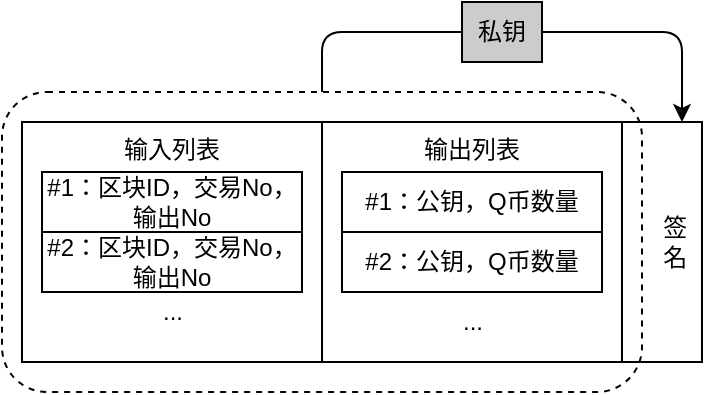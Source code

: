 <mxfile>
    <diagram id="Jmbre9s1D5N8FpVp7LIk" name="Tx">
        <mxGraphModel dx="1048" dy="652" grid="1" gridSize="10" guides="1" tooltips="1" connect="1" arrows="1" fold="1" page="1" pageScale="1" pageWidth="827" pageHeight="1169" math="0" shadow="0">
            <root>
                <mxCell id="0"/>
                <mxCell id="1" parent="0"/>
                <mxCell id="2" value="输入列表" style="rounded=0;whiteSpace=wrap;html=1;verticalAlign=top;" parent="1" vertex="1">
                    <mxGeometry x="100" y="160" width="150" height="120" as="geometry"/>
                </mxCell>
                <mxCell id="3" value="输出列表" style="rounded=0;whiteSpace=wrap;html=1;verticalAlign=top;" parent="1" vertex="1">
                    <mxGeometry x="250" y="160" width="150" height="120" as="geometry"/>
                </mxCell>
                <mxCell id="4" value="#1：区块ID，交易No，输出No" style="rounded=0;whiteSpace=wrap;html=1;" parent="1" vertex="1">
                    <mxGeometry x="110" y="185" width="130" height="30" as="geometry"/>
                </mxCell>
                <mxCell id="5" value="#2：区块ID，交易No，输出No" style="rounded=0;whiteSpace=wrap;html=1;" parent="1" vertex="1">
                    <mxGeometry x="110" y="215" width="130" height="30" as="geometry"/>
                </mxCell>
                <mxCell id="6" value="..." style="text;html=1;align=center;verticalAlign=middle;resizable=0;points=[];autosize=1;strokeColor=none;fillColor=none;" parent="1" vertex="1">
                    <mxGeometry x="160" y="240" width="30" height="30" as="geometry"/>
                </mxCell>
                <mxCell id="7" value="#1：公钥，Q币数量" style="rounded=0;whiteSpace=wrap;html=1;" parent="1" vertex="1">
                    <mxGeometry x="260" y="185" width="130" height="30" as="geometry"/>
                </mxCell>
                <mxCell id="8" value="#2：公钥，Q币数量" style="rounded=0;whiteSpace=wrap;html=1;" parent="1" vertex="1">
                    <mxGeometry x="260" y="215" width="130" height="30" as="geometry"/>
                </mxCell>
                <mxCell id="9" value="..." style="text;html=1;align=center;verticalAlign=middle;resizable=0;points=[];autosize=1;strokeColor=none;fillColor=none;" parent="1" vertex="1">
                    <mxGeometry x="310" y="245" width="30" height="30" as="geometry"/>
                </mxCell>
                <mxCell id="10" value="&amp;nbsp; &amp;nbsp; 签&lt;br&gt;&amp;nbsp; &amp;nbsp; 名" style="rounded=0;whiteSpace=wrap;html=1;" parent="1" vertex="1">
                    <mxGeometry x="400" y="160" width="40" height="120" as="geometry"/>
                </mxCell>
                <mxCell id="14" style="edgeStyle=none;html=1;exitX=0.5;exitY=0;exitDx=0;exitDy=0;entryX=0;entryY=0.5;entryDx=0;entryDy=0;endArrow=none;endFill=0;" parent="1" source="11" target="12" edge="1">
                    <mxGeometry relative="1" as="geometry">
                        <Array as="points">
                            <mxPoint x="250" y="115"/>
                        </Array>
                    </mxGeometry>
                </mxCell>
                <mxCell id="13" style="edgeStyle=none;html=1;exitX=1;exitY=0.5;exitDx=0;exitDy=0;entryX=0.75;entryY=0;entryDx=0;entryDy=0;" parent="1" source="12" target="10" edge="1">
                    <mxGeometry relative="1" as="geometry">
                        <Array as="points">
                            <mxPoint x="430" y="115"/>
                        </Array>
                    </mxGeometry>
                </mxCell>
                <mxCell id="12" value="私钥" style="rounded=0;whiteSpace=wrap;html=1;fillColor=#CCCCCC;" parent="1" vertex="1">
                    <mxGeometry x="320" y="100" width="40" height="30" as="geometry"/>
                </mxCell>
                <mxCell id="11" value="" style="rounded=1;whiteSpace=wrap;html=1;fillColor=none;dashed=1;" parent="1" vertex="1">
                    <mxGeometry x="90" y="145" width="320" height="150" as="geometry"/>
                </mxCell>
            </root>
        </mxGraphModel>
    </diagram>
    <diagram id="CHvRWr1KHEvpA6qJVVD1" name="Block">
        <mxGraphModel dx="477" dy="652" grid="1" gridSize="10" guides="1" tooltips="1" connect="1" arrows="1" fold="1" page="1" pageScale="1" pageWidth="827" pageHeight="1169" math="0" shadow="0">
            <root>
                <mxCell id="0"/>
                <mxCell id="1" parent="0"/>
                <mxCell id="ZOZt-H7KxjyeKGTonsEa-1" value="" style="rounded=0;whiteSpace=wrap;html=1;" parent="1" vertex="1">
                    <mxGeometry x="120" y="80" width="360" height="120" as="geometry"/>
                </mxCell>
                <mxCell id="A8yUZDBrZSDzMmjyT2b2-14" value="交易数据" style="rounded=0;whiteSpace=wrap;html=1;" parent="1" vertex="1">
                    <mxGeometry x="120" y="480" width="80" height="40" as="geometry"/>
                </mxCell>
                <mxCell id="A8yUZDBrZSDzMmjyT2b2-16" value="哈希值（256比特）：&lt;br&gt;0b&lt;font style=&quot;color: rgb(255, 0, 0);&quot;&gt;00000000&lt;/font&gt;101100.....01" style="rounded=0;whiteSpace=wrap;html=1;" parent="1" vertex="1">
                    <mxGeometry x="320" y="480" width="200" height="40" as="geometry"/>
                </mxCell>
                <mxCell id="ZOZt-H7KxjyeKGTonsEa-2" value="交&lt;br&gt;易&lt;br&gt;#1" style="rounded=0;whiteSpace=wrap;html=1;" parent="1" vertex="1">
                    <mxGeometry x="140" y="100" width="40" height="80" as="geometry"/>
                </mxCell>
                <mxCell id="ZOZt-H7KxjyeKGTonsEa-3" value="交&lt;br&gt;易&lt;br&gt;#2" style="rounded=0;whiteSpace=wrap;html=1;" parent="1" vertex="1">
                    <mxGeometry x="180" y="100" width="40" height="80" as="geometry"/>
                </mxCell>
                <mxCell id="ZOZt-H7KxjyeKGTonsEa-4" value="交&lt;br&gt;易&lt;br&gt;#3" style="rounded=0;whiteSpace=wrap;html=1;" parent="1" vertex="1">
                    <mxGeometry x="220" y="100" width="40" height="80" as="geometry"/>
                </mxCell>
                <mxCell id="ZOZt-H7KxjyeKGTonsEa-5" value="交&lt;br&gt;易&lt;br&gt;#4" style="rounded=0;whiteSpace=wrap;html=1;" parent="1" vertex="1">
                    <mxGeometry x="260" y="100" width="40" height="80" as="geometry"/>
                </mxCell>
                <mxCell id="ZOZt-H7KxjyeKGTonsEa-6" value="&lt;font style=&quot;color: rgb(255, 0, 0);&quot;&gt;难&lt;br&gt;度&lt;br&gt;值&lt;/font&gt;" style="rounded=0;whiteSpace=wrap;html=1;" parent="1" vertex="1">
                    <mxGeometry x="300" y="100" width="40" height="80" as="geometry"/>
                </mxCell>
                <mxCell id="ZOZt-H7KxjyeKGTonsEa-7" value="&lt;font style=&quot;color: rgb(255, 0, 0);&quot;&gt;&amp;nbsp; &amp;nbsp; 哈&lt;br&gt;&amp;nbsp; &amp;nbsp; 希&lt;br&gt;&amp;nbsp; &amp;nbsp; 值&lt;/font&gt;" style="rounded=0;whiteSpace=wrap;html=1;" parent="1" vertex="1">
                    <mxGeometry x="380" y="100" width="40" height="80" as="geometry"/>
                </mxCell>
                <mxCell id="ZOZt-H7KxjyeKGTonsEa-8" style="edgeStyle=none;html=1;exitX=0.5;exitY=0;exitDx=0;exitDy=0;entryX=0;entryY=0.5;entryDx=0;entryDy=0;endArrow=none;endFill=0;" parent="1" source="ZOZt-H7KxjyeKGTonsEa-9" target="ZOZt-H7KxjyeKGTonsEa-11" edge="1">
                    <mxGeometry relative="1" as="geometry">
                        <Array as="points">
                            <mxPoint x="260" y="50"/>
                        </Array>
                    </mxGeometry>
                </mxCell>
                <mxCell id="ZOZt-H7KxjyeKGTonsEa-10" style="edgeStyle=none;html=1;exitX=1;exitY=0.5;exitDx=0;exitDy=0;entryX=0.5;entryY=0;entryDx=0;entryDy=0;" parent="1" source="ZOZt-H7KxjyeKGTonsEa-11" target="ZOZt-H7KxjyeKGTonsEa-7" edge="1">
                    <mxGeometry relative="1" as="geometry">
                        <Array as="points">
                            <mxPoint x="360" y="50"/>
                            <mxPoint x="400" y="50"/>
                        </Array>
                    </mxGeometry>
                </mxCell>
                <mxCell id="ZOZt-H7KxjyeKGTonsEa-11" value="哈希&lt;br&gt;运算" style="rounded=1;whiteSpace=wrap;html=1;" parent="1" vertex="1">
                    <mxGeometry x="320" y="30" width="40" height="40" as="geometry"/>
                </mxCell>
                <mxCell id="ZOZt-H7KxjyeKGTonsEa-12" value="区&lt;br&gt;块&lt;br&gt;#8" style="text;html=1;align=center;verticalAlign=middle;resizable=0;points=[];autosize=1;strokeColor=none;fillColor=none;" parent="1" vertex="1">
                    <mxGeometry x="440" y="110" width="40" height="60" as="geometry"/>
                </mxCell>
                <mxCell id="ZOZt-H7KxjyeKGTonsEa-9" value="" style="rounded=1;whiteSpace=wrap;html=1;fillColor=none;dashed=1;" parent="1" vertex="1">
                    <mxGeometry x="130" y="90" width="260" height="100" as="geometry"/>
                </mxCell>
                <mxCell id="ZOZt-H7KxjyeKGTonsEa-13" value="" style="rounded=0;whiteSpace=wrap;html=1;" parent="1" vertex="1">
                    <mxGeometry x="120" y="280" width="400" height="120" as="geometry"/>
                </mxCell>
                <mxCell id="ZOZt-H7KxjyeKGTonsEa-14" value="交&lt;br&gt;易&lt;br&gt;#1" style="rounded=0;whiteSpace=wrap;html=1;" parent="1" vertex="1">
                    <mxGeometry x="140" y="300" width="40" height="80" as="geometry"/>
                </mxCell>
                <mxCell id="ZOZt-H7KxjyeKGTonsEa-15" value="交&lt;br&gt;易&lt;br&gt;#2" style="rounded=0;whiteSpace=wrap;html=1;" parent="1" vertex="1">
                    <mxGeometry x="180" y="300" width="40" height="80" as="geometry"/>
                </mxCell>
                <mxCell id="ZOZt-H7KxjyeKGTonsEa-16" value="交&lt;br&gt;易&lt;br&gt;#3" style="rounded=0;whiteSpace=wrap;html=1;" parent="1" vertex="1">
                    <mxGeometry x="220" y="300" width="40" height="80" as="geometry"/>
                </mxCell>
                <mxCell id="ZOZt-H7KxjyeKGTonsEa-17" value="交&lt;br&gt;易&lt;br&gt;#4" style="rounded=0;whiteSpace=wrap;html=1;" parent="1" vertex="1">
                    <mxGeometry x="260" y="300" width="40" height="80" as="geometry"/>
                </mxCell>
                <mxCell id="ZOZt-H7KxjyeKGTonsEa-18" value="随&lt;br&gt;机&lt;br&gt;数" style="rounded=0;whiteSpace=wrap;html=1;" parent="1" vertex="1">
                    <mxGeometry x="380" y="300" width="40" height="80" as="geometry"/>
                </mxCell>
                <mxCell id="ZOZt-H7KxjyeKGTonsEa-19" value="&amp;nbsp; &amp;nbsp; 哈&lt;br&gt;&amp;nbsp; &amp;nbsp; 希&lt;br&gt;&amp;nbsp; &amp;nbsp; 值" style="rounded=0;whiteSpace=wrap;html=1;" parent="1" vertex="1">
                    <mxGeometry x="420" y="300" width="40" height="80" as="geometry"/>
                </mxCell>
                <mxCell id="ZOZt-H7KxjyeKGTonsEa-20" style="edgeStyle=none;html=1;exitX=0.5;exitY=0;exitDx=0;exitDy=0;entryX=0;entryY=0.5;entryDx=0;entryDy=0;endArrow=none;endFill=0;" parent="1" source="ZOZt-H7KxjyeKGTonsEa-24" target="ZOZt-H7KxjyeKGTonsEa-22" edge="1">
                    <mxGeometry relative="1" as="geometry">
                        <Array as="points">
                            <mxPoint x="280" y="250"/>
                        </Array>
                    </mxGeometry>
                </mxCell>
                <mxCell id="ZOZt-H7KxjyeKGTonsEa-21" style="edgeStyle=none;html=1;exitX=1;exitY=0.5;exitDx=0;exitDy=0;entryX=0.5;entryY=0;entryDx=0;entryDy=0;" parent="1" source="ZOZt-H7KxjyeKGTonsEa-22" target="ZOZt-H7KxjyeKGTonsEa-19" edge="1">
                    <mxGeometry relative="1" as="geometry">
                        <Array as="points">
                            <mxPoint x="440" y="250"/>
                        </Array>
                    </mxGeometry>
                </mxCell>
                <mxCell id="ZOZt-H7KxjyeKGTonsEa-22" value="哈希&lt;br&gt;运算" style="rounded=1;whiteSpace=wrap;html=1;" parent="1" vertex="1">
                    <mxGeometry x="340" y="230" width="40" height="40" as="geometry"/>
                </mxCell>
                <mxCell id="ZOZt-H7KxjyeKGTonsEa-23" value="区&lt;br&gt;块&lt;br&gt;#8" style="text;html=1;align=center;verticalAlign=middle;resizable=0;points=[];autosize=1;strokeColor=none;fillColor=none;" parent="1" vertex="1">
                    <mxGeometry x="480" y="310" width="40" height="60" as="geometry"/>
                </mxCell>
                <mxCell id="ZOZt-H7KxjyeKGTonsEa-24" value="" style="rounded=1;whiteSpace=wrap;html=1;fillColor=none;dashed=1;" parent="1" vertex="1">
                    <mxGeometry x="130" y="290" width="300" height="100" as="geometry"/>
                </mxCell>
                <mxCell id="ZOZt-H7KxjyeKGTonsEa-25" value="&lt;font style=&quot;color: rgb(255, 0, 0);&quot;&gt;区块#7&lt;br&gt;哈希值&lt;/font&gt;" style="rounded=0;whiteSpace=wrap;html=1;" parent="1" vertex="1">
                    <mxGeometry x="300" y="300" width="40" height="80" as="geometry"/>
                </mxCell>
                <mxCell id="Ad8egLZnZ8PEkZ3LVnZ5-3" style="edgeStyle=none;html=1;exitX=1;exitY=0.5;exitDx=0;exitDy=0;entryX=0;entryY=0.5;entryDx=0;entryDy=0;" parent="1" source="Ad8egLZnZ8PEkZ3LVnZ5-1" target="A8yUZDBrZSDzMmjyT2b2-16" edge="1">
                    <mxGeometry relative="1" as="geometry"/>
                </mxCell>
                <mxCell id="Ad8egLZnZ8PEkZ3LVnZ5-1" value="随机数" style="rounded=0;whiteSpace=wrap;html=1;" parent="1" vertex="1">
                    <mxGeometry x="200" y="480" width="40" height="40" as="geometry"/>
                </mxCell>
                <mxCell id="A8yUZDBrZSDzMmjyT2b2-15" value="哈希&lt;br&gt;运算" style="rounded=1;whiteSpace=wrap;html=1;" parent="1" vertex="1">
                    <mxGeometry x="260" y="480" width="40" height="40" as="geometry"/>
                </mxCell>
                <mxCell id="GxTFS9e4eELMGXWTi2Sp-1" value="&lt;font style=&quot;color: rgb(255, 0, 0);&quot;&gt;随&lt;br&gt;机&lt;br&gt;数&lt;/font&gt;" style="rounded=0;whiteSpace=wrap;html=1;" parent="1" vertex="1">
                    <mxGeometry x="340" y="100" width="40" height="80" as="geometry"/>
                </mxCell>
                <mxCell id="GxTFS9e4eELMGXWTi2Sp-2" value="难&lt;br&gt;度&lt;br&gt;值" style="rounded=0;whiteSpace=wrap;html=1;" parent="1" vertex="1">
                    <mxGeometry x="340" y="300" width="40" height="80" as="geometry"/>
                </mxCell>
            </root>
        </mxGraphModel>
    </diagram>
    <diagram id="qhgOlk4_K832wFA7Nnwf" name="Chain">
        <mxGraphModel dx="477" dy="652" grid="1" gridSize="10" guides="1" tooltips="1" connect="1" arrows="1" fold="1" page="1" pageScale="1" pageWidth="827" pageHeight="1169" math="0" shadow="0">
            <root>
                <mxCell id="0"/>
                <mxCell id="1" parent="0"/>
                <mxCell id="RjA7c4-upbLQ2rBi2nr5-1" value="区块#7" style="rounded=0;whiteSpace=wrap;html=1;verticalAlign=top;" parent="1" vertex="1">
                    <mxGeometry x="160" y="200" width="120" height="100" as="geometry"/>
                </mxCell>
                <mxCell id="XqvdEAiOzByEAqln4P7l-1" value="这个区块哈希值" style="rounded=0;whiteSpace=wrap;html=1;" parent="1" vertex="1">
                    <mxGeometry x="172.5" y="260" width="95" height="30" as="geometry"/>
                </mxCell>
                <mxCell id="XqvdEAiOzByEAqln4P7l-11" value="上个区块哈希值" style="rounded=0;whiteSpace=wrap;html=1;" parent="1" vertex="1">
                    <mxGeometry x="172.5" y="230" width="95" height="30" as="geometry"/>
                </mxCell>
                <mxCell id="XqvdEAiOzByEAqln4P7l-14" value="区块#8" style="rounded=0;whiteSpace=wrap;html=1;verticalAlign=top;" parent="1" vertex="1">
                    <mxGeometry x="320" y="200" width="120" height="100" as="geometry"/>
                </mxCell>
                <mxCell id="XqvdEAiOzByEAqln4P7l-15" value="这个区块哈希值" style="rounded=0;whiteSpace=wrap;html=1;" parent="1" vertex="1">
                    <mxGeometry x="332.5" y="260" width="95" height="30" as="geometry"/>
                </mxCell>
                <mxCell id="XqvdEAiOzByEAqln4P7l-20" style="edgeStyle=none;html=1;exitX=0;exitY=0.5;exitDx=0;exitDy=0;entryX=1;entryY=0.5;entryDx=0;entryDy=0;" parent="1" source="XqvdEAiOzByEAqln4P7l-16" target="XqvdEAiOzByEAqln4P7l-1" edge="1">
                    <mxGeometry relative="1" as="geometry">
                        <Array as="points">
                            <mxPoint x="300" y="245"/>
                            <mxPoint x="300" y="275"/>
                        </Array>
                    </mxGeometry>
                </mxCell>
                <mxCell id="XqvdEAiOzByEAqln4P7l-16" value="上个区块哈希值" style="rounded=0;whiteSpace=wrap;html=1;" parent="1" vertex="1">
                    <mxGeometry x="332.5" y="230" width="95" height="30" as="geometry"/>
                </mxCell>
                <mxCell id="XqvdEAiOzByEAqln4P7l-17" value="区块#9" style="rounded=0;whiteSpace=wrap;html=1;verticalAlign=top;" parent="1" vertex="1">
                    <mxGeometry x="480" y="200" width="120" height="100" as="geometry"/>
                </mxCell>
                <mxCell id="XqvdEAiOzByEAqln4P7l-18" value="这个区块哈希值" style="rounded=0;whiteSpace=wrap;html=1;" parent="1" vertex="1">
                    <mxGeometry x="492.5" y="260" width="95" height="30" as="geometry"/>
                </mxCell>
                <mxCell id="XqvdEAiOzByEAqln4P7l-21" style="edgeStyle=none;html=1;exitX=0;exitY=0.5;exitDx=0;exitDy=0;entryX=1;entryY=0.5;entryDx=0;entryDy=0;" parent="1" source="XqvdEAiOzByEAqln4P7l-19" target="XqvdEAiOzByEAqln4P7l-15" edge="1">
                    <mxGeometry relative="1" as="geometry">
                        <Array as="points">
                            <mxPoint x="460" y="245"/>
                            <mxPoint x="460" y="275"/>
                        </Array>
                    </mxGeometry>
                </mxCell>
                <mxCell id="XqvdEAiOzByEAqln4P7l-19" value="上个区块哈希值" style="rounded=0;whiteSpace=wrap;html=1;" parent="1" vertex="1">
                    <mxGeometry x="492.5" y="230" width="95" height="30" as="geometry"/>
                </mxCell>
                <mxCell id="XqvdEAiOzByEAqln4P7l-23" style="edgeStyle=none;html=1;exitX=0;exitY=0.5;exitDx=0;exitDy=0;entryX=1;entryY=0.5;entryDx=0;entryDy=0;" parent="1" edge="1">
                    <mxGeometry relative="1" as="geometry">
                        <mxPoint x="172.5" y="244" as="sourcePoint"/>
                        <mxPoint x="107.5" y="274" as="targetPoint"/>
                        <Array as="points">
                            <mxPoint x="139.5" y="244"/>
                            <mxPoint x="139.5" y="274"/>
                        </Array>
                    </mxGeometry>
                </mxCell>
                <mxCell id="XqvdEAiOzByEAqln4P7l-24" style="edgeStyle=none;html=1;exitX=0;exitY=0.5;exitDx=0;exitDy=0;entryX=1;entryY=0.5;entryDx=0;entryDy=0;" parent="1" edge="1">
                    <mxGeometry relative="1" as="geometry">
                        <mxPoint x="652.5" y="245" as="sourcePoint"/>
                        <mxPoint x="587.5" y="275" as="targetPoint"/>
                        <Array as="points">
                            <mxPoint x="619.5" y="245"/>
                            <mxPoint x="619.5" y="275"/>
                        </Array>
                    </mxGeometry>
                </mxCell>
                <mxCell id="XqvdEAiOzByEAqln4P7l-25" value="..." style="text;html=1;align=center;verticalAlign=middle;resizable=0;points=[];autosize=1;strokeColor=none;fillColor=none;" parent="1" vertex="1">
                    <mxGeometry x="83" y="255" width="30" height="30" as="geometry"/>
                </mxCell>
                <mxCell id="XqvdEAiOzByEAqln4P7l-28" value="..." style="text;html=1;align=center;verticalAlign=middle;resizable=0;points=[];autosize=1;strokeColor=none;fillColor=none;" parent="1" vertex="1">
                    <mxGeometry x="647" y="227" width="30" height="30" as="geometry"/>
                </mxCell>
            </root>
        </mxGraphModel>
    </diagram>
    <diagram id="HrH0U-LmlHGpMPX7chye" name="Eg">
        <mxGraphModel dx="1048" dy="652" grid="1" gridSize="10" guides="1" tooltips="1" connect="1" arrows="1" fold="1" page="1" pageScale="1" pageWidth="827" pageHeight="1169" math="0" shadow="0">
            <root>
                <mxCell id="0"/>
                <mxCell id="1" parent="0"/>
                <mxCell id="su5YtPFFRn6nfDVV_cpX-17" value="区块#1" style="rounded=0;whiteSpace=wrap;html=1;verticalAlign=top;" parent="1" vertex="1">
                    <mxGeometry x="80" y="240" width="280" height="200" as="geometry"/>
                </mxCell>
                <mxCell id="su5YtPFFRn6nfDVV_cpX-18" value="交易#1" style="rounded=0;whiteSpace=wrap;html=1;verticalAlign=top;" parent="1" vertex="1">
                    <mxGeometry x="90" y="270" width="260" height="160" as="geometry"/>
                </mxCell>
                <mxCell id="B-qZJPPhkM-FXR6goO1m-1" value="" style="rounded=0;whiteSpace=wrap;html=1;" parent="1" vertex="1">
                    <mxGeometry x="120" y="80" width="300" height="120" as="geometry"/>
                </mxCell>
                <mxCell id="B-qZJPPhkM-FXR6goO1m-2" value="交&lt;br&gt;易&lt;br&gt;#1" style="rounded=0;whiteSpace=wrap;html=1;" parent="1" vertex="1">
                    <mxGeometry x="140" y="100" width="40" height="80" as="geometry"/>
                </mxCell>
                <mxCell id="B-qZJPPhkM-FXR6goO1m-3" value="交&lt;br&gt;易&lt;br&gt;#2" style="rounded=0;whiteSpace=wrap;html=1;" parent="1" vertex="1">
                    <mxGeometry x="180" y="100" width="40" height="80" as="geometry"/>
                </mxCell>
                <mxCell id="B-qZJPPhkM-FXR6goO1m-4" value="交&lt;br&gt;易&lt;br&gt;#3" style="rounded=0;whiteSpace=wrap;html=1;" parent="1" vertex="1">
                    <mxGeometry x="220" y="100" width="40" height="80" as="geometry"/>
                </mxCell>
                <mxCell id="B-qZJPPhkM-FXR6goO1m-5" value="交&lt;br&gt;易&lt;br&gt;#4" style="rounded=0;whiteSpace=wrap;html=1;" parent="1" vertex="1">
                    <mxGeometry x="260" y="100" width="40" height="80" as="geometry"/>
                </mxCell>
                <mxCell id="B-qZJPPhkM-FXR6goO1m-6" value="&lt;font style=&quot;color: rgb(255, 0, 0);&quot;&gt;随&lt;br&gt;机&lt;br&gt;数&lt;/font&gt;" style="rounded=0;whiteSpace=wrap;html=1;" parent="1" vertex="1">
                    <mxGeometry x="300" y="100" width="40" height="80" as="geometry"/>
                </mxCell>
                <mxCell id="B-qZJPPhkM-FXR6goO1m-7" value="&lt;font style=&quot;color: rgb(255, 0, 0);&quot;&gt;&amp;nbsp; &amp;nbsp; 哈&lt;br&gt;&amp;nbsp; &amp;nbsp; 希&lt;br&gt;&amp;nbsp; &amp;nbsp; 值&lt;/font&gt;" style="rounded=0;whiteSpace=wrap;html=1;" parent="1" vertex="1">
                    <mxGeometry x="340" y="100" width="40" height="80" as="geometry"/>
                </mxCell>
                <mxCell id="B-qZJPPhkM-FXR6goO1m-11" value="区&lt;br&gt;块&lt;br&gt;#8" style="text;html=1;align=center;verticalAlign=middle;resizable=0;points=[];autosize=1;strokeColor=none;fillColor=none;" parent="1" vertex="1">
                    <mxGeometry x="388" y="110" width="40" height="60" as="geometry"/>
                </mxCell>
                <mxCell id="su5YtPFFRn6nfDVV_cpX-1" value="输入列表" style="rounded=0;whiteSpace=wrap;html=1;verticalAlign=top;" parent="1" vertex="1">
                    <mxGeometry x="100" y="300" width="120" height="100" as="geometry"/>
                </mxCell>
                <mxCell id="su5YtPFFRn6nfDVV_cpX-2" value="输出列表" style="rounded=0;whiteSpace=wrap;html=1;verticalAlign=top;" parent="1" vertex="1">
                    <mxGeometry x="220" y="300" width="120" height="100" as="geometry"/>
                </mxCell>
                <mxCell id="su5YtPFFRn6nfDVV_cpX-6" value="#1：公钥Q，9.999亿" style="rounded=0;whiteSpace=wrap;html=1;fillColor=#CCCCCC;" parent="1" vertex="1">
                    <mxGeometry x="230" y="330" width="100" height="30" as="geometry"/>
                </mxCell>
                <mxCell id="su5YtPFFRn6nfDVV_cpX-9" value="Q的签名" style="rounded=0;whiteSpace=wrap;html=1;" parent="1" vertex="1">
                    <mxGeometry x="100" y="400" width="240" height="20" as="geometry"/>
                </mxCell>
                <mxCell id="su5YtPFFRn6nfDVV_cpX-16" value="空空如也" style="text;html=1;align=center;verticalAlign=middle;resizable=0;points=[];autosize=1;strokeColor=none;fillColor=none;" parent="1" vertex="1">
                    <mxGeometry x="125" y="330" width="70" height="30" as="geometry"/>
                </mxCell>
                <mxCell id="g3W8G9ynvrdkHAyu6mkL-9" value="区块#2" style="rounded=0;whiteSpace=wrap;html=1;verticalAlign=top;" parent="1" vertex="1">
                    <mxGeometry x="400" y="240" width="280" height="200" as="geometry"/>
                </mxCell>
                <mxCell id="g3W8G9ynvrdkHAyu6mkL-11" value="交易#1" style="rounded=0;whiteSpace=wrap;html=1;verticalAlign=top;" parent="1" vertex="1">
                    <mxGeometry x="410" y="270" width="260" height="160" as="geometry"/>
                </mxCell>
                <mxCell id="g3W8G9ynvrdkHAyu6mkL-12" value="输入列表" style="rounded=0;whiteSpace=wrap;html=1;verticalAlign=top;" parent="1" vertex="1">
                    <mxGeometry x="420" y="300" width="120" height="100" as="geometry"/>
                </mxCell>
                <mxCell id="g3W8G9ynvrdkHAyu6mkL-13" value="输出列表" style="rounded=0;whiteSpace=wrap;html=1;verticalAlign=top;" parent="1" vertex="1">
                    <mxGeometry x="540" y="300" width="120" height="100" as="geometry"/>
                </mxCell>
                <mxCell id="g3W8G9ynvrdkHAyu6mkL-14" value="#1：公钥Q，9.999亿" style="rounded=0;whiteSpace=wrap;html=1;fillColor=#CCCCCC;" parent="1" vertex="1">
                    <mxGeometry x="550" y="330" width="100" height="30" as="geometry"/>
                </mxCell>
                <mxCell id="g3W8G9ynvrdkHAyu6mkL-15" value="Q的签名" style="rounded=0;whiteSpace=wrap;html=1;" parent="1" vertex="1">
                    <mxGeometry x="420" y="400" width="240" height="20" as="geometry"/>
                </mxCell>
                <mxCell id="g3W8G9ynvrdkHAyu6mkL-17" style="edgeStyle=none;html=1;exitX=0;exitY=0.5;exitDx=0;exitDy=0;entryX=1;entryY=0.5;entryDx=0;entryDy=0;" parent="1" source="g3W8G9ynvrdkHAyu6mkL-8" target="su5YtPFFRn6nfDVV_cpX-6" edge="1">
                    <mxGeometry relative="1" as="geometry"/>
                </mxCell>
                <mxCell id="g3W8G9ynvrdkHAyu6mkL-8" value="#1：区块#1，&lt;br&gt;交易#1，输出#1" style="rounded=0;whiteSpace=wrap;html=1;" parent="1" vertex="1">
                    <mxGeometry x="430" y="330" width="100" height="30" as="geometry"/>
                </mxCell>
                <mxCell id="g3W8G9ynvrdkHAyu6mkL-18" value="#2：公钥A，&lt;br&gt;一万" style="rounded=0;whiteSpace=wrap;html=1;fillColor=#CCCCCC;" parent="1" vertex="1">
                    <mxGeometry x="550" y="360" width="100" height="30" as="geometry"/>
                </mxCell>
                <mxCell id="g3W8G9ynvrdkHAyu6mkL-19" value="区块#3" style="rounded=0;whiteSpace=wrap;html=1;verticalAlign=top;" parent="1" vertex="1">
                    <mxGeometry x="720" y="240" width="280" height="200" as="geometry"/>
                </mxCell>
                <mxCell id="g3W8G9ynvrdkHAyu6mkL-21" value="交易#1" style="rounded=0;whiteSpace=wrap;html=1;verticalAlign=top;" parent="1" vertex="1">
                    <mxGeometry x="730" y="270" width="260" height="160" as="geometry"/>
                </mxCell>
                <mxCell id="g3W8G9ynvrdkHAyu6mkL-22" value="输入列表" style="rounded=0;whiteSpace=wrap;html=1;verticalAlign=top;" parent="1" vertex="1">
                    <mxGeometry x="740" y="300" width="120" height="100" as="geometry"/>
                </mxCell>
                <mxCell id="g3W8G9ynvrdkHAyu6mkL-23" value="输出列表" style="rounded=0;whiteSpace=wrap;html=1;verticalAlign=top;" parent="1" vertex="1">
                    <mxGeometry x="860" y="300" width="120" height="100" as="geometry"/>
                </mxCell>
                <mxCell id="g3W8G9ynvrdkHAyu6mkL-24" value="#1：公钥Q，9.998亿" style="rounded=0;whiteSpace=wrap;html=1;" parent="1" vertex="1">
                    <mxGeometry x="870" y="330" width="100" height="30" as="geometry"/>
                </mxCell>
                <mxCell id="g3W8G9ynvrdkHAyu6mkL-25" value="Q的签名" style="rounded=0;whiteSpace=wrap;html=1;" parent="1" vertex="1">
                    <mxGeometry x="740" y="400" width="240" height="20" as="geometry"/>
                </mxCell>
                <mxCell id="g3W8G9ynvrdkHAyu6mkL-28" style="edgeStyle=none;html=1;exitX=0;exitY=0.5;exitDx=0;exitDy=0;entryX=1;entryY=0.5;entryDx=0;entryDy=0;" parent="1" source="g3W8G9ynvrdkHAyu6mkL-26" target="g3W8G9ynvrdkHAyu6mkL-14" edge="1">
                    <mxGeometry relative="1" as="geometry"/>
                </mxCell>
                <mxCell id="g3W8G9ynvrdkHAyu6mkL-26" value="#1：区块#2，&lt;br&gt;交易#1，输出#1" style="rounded=0;whiteSpace=wrap;html=1;" parent="1" vertex="1">
                    <mxGeometry x="750" y="330" width="100" height="30" as="geometry"/>
                </mxCell>
                <mxCell id="g3W8G9ynvrdkHAyu6mkL-27" value="#2：公钥A，&lt;br&gt;一万" style="rounded=0;whiteSpace=wrap;html=1;fillColor=#CCCCCC;" parent="1" vertex="1">
                    <mxGeometry x="870" y="360" width="100" height="30" as="geometry"/>
                </mxCell>
                <mxCell id="g3W8G9ynvrdkHAyu6mkL-29" value="区块#4" style="rounded=0;whiteSpace=wrap;html=1;verticalAlign=top;" parent="1" vertex="1">
                    <mxGeometry x="1040" y="240" width="280" height="200" as="geometry"/>
                </mxCell>
                <mxCell id="g3W8G9ynvrdkHAyu6mkL-30" value="交易#1" style="rounded=0;whiteSpace=wrap;html=1;verticalAlign=top;" parent="1" vertex="1">
                    <mxGeometry x="1050" y="270" width="260" height="160" as="geometry"/>
                </mxCell>
                <mxCell id="g3W8G9ynvrdkHAyu6mkL-31" value="输入列表" style="rounded=0;whiteSpace=wrap;html=1;verticalAlign=top;" parent="1" vertex="1">
                    <mxGeometry x="1060" y="300" width="120" height="100" as="geometry"/>
                </mxCell>
                <mxCell id="g3W8G9ynvrdkHAyu6mkL-32" value="输出列表" style="rounded=0;whiteSpace=wrap;html=1;verticalAlign=top;" parent="1" vertex="1">
                    <mxGeometry x="1180" y="300" width="120" height="100" as="geometry"/>
                </mxCell>
                <mxCell id="g3W8G9ynvrdkHAyu6mkL-33" value="#1：公钥B，9.998亿" style="rounded=0;whiteSpace=wrap;html=1;" parent="1" vertex="1">
                    <mxGeometry x="1190" y="330" width="100" height="30" as="geometry"/>
                </mxCell>
                <mxCell id="g3W8G9ynvrdkHAyu6mkL-34" value="A的签名" style="rounded=0;whiteSpace=wrap;html=1;" parent="1" vertex="1">
                    <mxGeometry x="1060" y="400" width="240" height="20" as="geometry"/>
                </mxCell>
                <mxCell id="g3W8G9ynvrdkHAyu6mkL-38" style="edgeStyle=none;html=1;exitX=0;exitY=0.5;exitDx=0;exitDy=0;entryX=1;entryY=0.5;entryDx=0;entryDy=0;" parent="1" source="g3W8G9ynvrdkHAyu6mkL-35" target="g3W8G9ynvrdkHAyu6mkL-18" edge="1">
                    <mxGeometry relative="1" as="geometry">
                        <Array as="points">
                            <mxPoint x="1020" y="345"/>
                            <mxPoint x="1020" y="460"/>
                            <mxPoint x="700" y="460"/>
                            <mxPoint x="700" y="375"/>
                        </Array>
                    </mxGeometry>
                </mxCell>
                <mxCell id="g3W8G9ynvrdkHAyu6mkL-35" value="#1：区块#2，&lt;br&gt;交易#1，输出#2" style="rounded=0;whiteSpace=wrap;html=1;" parent="1" vertex="1">
                    <mxGeometry x="1070" y="330" width="100" height="30" as="geometry"/>
                </mxCell>
                <mxCell id="g3W8G9ynvrdkHAyu6mkL-39" style="edgeStyle=none;html=1;exitX=0;exitY=0.5;exitDx=0;exitDy=0;entryX=1;entryY=0.5;entryDx=0;entryDy=0;" parent="1" source="g3W8G9ynvrdkHAyu6mkL-37" target="g3W8G9ynvrdkHAyu6mkL-27" edge="1">
                    <mxGeometry relative="1" as="geometry"/>
                </mxCell>
                <mxCell id="g3W8G9ynvrdkHAyu6mkL-37" value="#2：区块#3，&lt;br&gt;交易#1，输出#2" style="rounded=0;whiteSpace=wrap;html=1;" parent="1" vertex="1">
                    <mxGeometry x="1070" y="360" width="100" height="30" as="geometry"/>
                </mxCell>
            </root>
        </mxGraphModel>
    </diagram>
    <diagram id="Rj9mIYjSt01x5ZsdHwdQ" name="Life">
        <mxGraphModel dx="789" dy="652" grid="1" gridSize="10" guides="1" tooltips="1" connect="1" arrows="1" fold="1" page="1" pageScale="1" pageWidth="827" pageHeight="1169" math="0" shadow="0">
            <root>
                <mxCell id="0"/>
                <mxCell id="1" parent="0"/>
                <mxCell id="crIz_c_x5d22D8d2rQ-Y-18" style="edgeStyle=none;html=1;exitX=1;exitY=0.5;exitDx=0;exitDy=0;entryX=0;entryY=0.5;entryDx=0;entryDy=0;" parent="1" source="crIz_c_x5d22D8d2rQ-Y-1" target="crIz_c_x5d22D8d2rQ-Y-5" edge="1">
                    <mxGeometry relative="1" as="geometry"/>
                </mxCell>
                <mxCell id="crIz_c_x5d22D8d2rQ-Y-20" value="提交" style="edgeLabel;html=1;align=center;verticalAlign=middle;resizable=0;points=[];" parent="crIz_c_x5d22D8d2rQ-Y-18" vertex="1" connectable="0">
                    <mxGeometry x="-0.08" y="-2" relative="1" as="geometry">
                        <mxPoint y="-12" as="offset"/>
                    </mxGeometry>
                </mxCell>
                <mxCell id="crIz_c_x5d22D8d2rQ-Y-1" value="" style="rounded=1;whiteSpace=wrap;html=1;" parent="1" vertex="1">
                    <mxGeometry x="120" y="160" width="40" height="80" as="geometry"/>
                </mxCell>
                <mxCell id="crIz_c_x5d22D8d2rQ-Y-2" value="" style="rounded=0;whiteSpace=wrap;html=1;" parent="1" vertex="1">
                    <mxGeometry x="125" y="170" width="30" height="50" as="geometry"/>
                </mxCell>
                <mxCell id="crIz_c_x5d22D8d2rQ-Y-3" value="" style="ellipse;whiteSpace=wrap;html=1;aspect=fixed;" parent="1" vertex="1">
                    <mxGeometry x="135" y="225" width="10" height="10" as="geometry"/>
                </mxCell>
                <mxCell id="crIz_c_x5d22D8d2rQ-Y-19" style="edgeStyle=none;html=1;exitX=0.983;exitY=0.5;exitDx=0;exitDy=0;entryX=0;entryY=0.5;entryDx=0;entryDy=0;exitPerimeter=0;" parent="1" source="crIz_c_x5d22D8d2rQ-Y-29" target="crIz_c_x5d22D8d2rQ-Y-12" edge="1">
                    <mxGeometry relative="1" as="geometry"/>
                </mxCell>
                <mxCell id="crIz_c_x5d22D8d2rQ-Y-21" value="确认" style="edgeLabel;html=1;align=center;verticalAlign=middle;resizable=0;points=[];" parent="crIz_c_x5d22D8d2rQ-Y-19" vertex="1" connectable="0">
                    <mxGeometry x="-0.04" y="-1" relative="1" as="geometry">
                        <mxPoint y="-11" as="offset"/>
                    </mxGeometry>
                </mxCell>
                <mxCell id="crIz_c_x5d22D8d2rQ-Y-5" value="" style="rounded=1;whiteSpace=wrap;html=1;" parent="1" vertex="1">
                    <mxGeometry x="210" y="160" width="100" height="80" as="geometry"/>
                </mxCell>
                <mxCell id="crIz_c_x5d22D8d2rQ-Y-8" value="" style="whiteSpace=wrap;html=1;aspect=fixed;" parent="1" vertex="1">
                    <mxGeometry x="220" y="170" width="40" height="40" as="geometry"/>
                </mxCell>
                <mxCell id="crIz_c_x5d22D8d2rQ-Y-9" value="" style="whiteSpace=wrap;html=1;aspect=fixed;" parent="1" vertex="1">
                    <mxGeometry x="230" y="178" width="40" height="40" as="geometry"/>
                </mxCell>
                <mxCell id="crIz_c_x5d22D8d2rQ-Y-10" value="" style="whiteSpace=wrap;html=1;aspect=fixed;fillColor=#E6E6E6;" parent="1" vertex="1">
                    <mxGeometry x="240" y="187" width="40" height="40" as="geometry"/>
                </mxCell>
                <mxCell id="crIz_c_x5d22D8d2rQ-Y-11" value="" style="whiteSpace=wrap;html=1;aspect=fixed;" parent="1" vertex="1">
                    <mxGeometry x="250" y="195" width="40" height="40" as="geometry"/>
                </mxCell>
                <mxCell id="crIz_c_x5d22D8d2rQ-Y-12" value="" style="rounded=0;whiteSpace=wrap;html=1;" parent="1" vertex="1">
                    <mxGeometry x="480" y="160" width="80" height="80" as="geometry"/>
                </mxCell>
                <mxCell id="crIz_c_x5d22D8d2rQ-Y-13" value="" style="rounded=0;whiteSpace=wrap;html=1;" parent="1" vertex="1">
                    <mxGeometry x="485" y="170" width="70" height="20" as="geometry"/>
                </mxCell>
                <mxCell id="crIz_c_x5d22D8d2rQ-Y-14" value="" style="rounded=0;whiteSpace=wrap;html=1;fillColor=#E6E6E6;" parent="1" vertex="1">
                    <mxGeometry x="485" y="188" width="70" height="20" as="geometry"/>
                </mxCell>
                <mxCell id="crIz_c_x5d22D8d2rQ-Y-15" value="" style="rounded=0;whiteSpace=wrap;html=1;" parent="1" vertex="1">
                    <mxGeometry x="485" y="208" width="70" height="20" as="geometry"/>
                </mxCell>
                <mxCell id="crIz_c_x5d22D8d2rQ-Y-22" value="内存池" style="text;html=1;align=center;verticalAlign=middle;resizable=0;points=[];autosize=1;strokeColor=none;fillColor=none;" parent="1" vertex="1">
                    <mxGeometry x="230" y="240" width="60" height="30" as="geometry"/>
                </mxCell>
                <mxCell id="crIz_c_x5d22D8d2rQ-Y-23" value="区块" style="text;html=1;align=center;verticalAlign=middle;resizable=0;points=[];autosize=1;strokeColor=none;fillColor=none;" parent="1" vertex="1">
                    <mxGeometry x="495" y="240" width="50" height="30" as="geometry"/>
                </mxCell>
                <mxCell id="crIz_c_x5d22D8d2rQ-Y-24" value="" style="shape=cylinder3;whiteSpace=wrap;html=1;boundedLbl=1;backgroundOutline=1;size=15;" parent="1" vertex="1">
                    <mxGeometry x="618" y="160" width="60" height="80" as="geometry"/>
                </mxCell>
                <mxCell id="crIz_c_x5d22D8d2rQ-Y-25" style="edgeStyle=none;html=1;exitX=1;exitY=0.5;exitDx=0;exitDy=0;entryX=0;entryY=0.5;entryDx=0;entryDy=0;entryPerimeter=0;" parent="1" source="crIz_c_x5d22D8d2rQ-Y-12" target="crIz_c_x5d22D8d2rQ-Y-24" edge="1">
                    <mxGeometry relative="1" as="geometry"/>
                </mxCell>
                <mxCell id="crIz_c_x5d22D8d2rQ-Y-26" value="存储" style="edgeLabel;html=1;align=center;verticalAlign=middle;resizable=0;points=[];" parent="crIz_c_x5d22D8d2rQ-Y-25" vertex="1" connectable="0">
                    <mxGeometry x="0.067" relative="1" as="geometry">
                        <mxPoint x="-2" y="-10" as="offset"/>
                    </mxGeometry>
                </mxCell>
                <mxCell id="crIz_c_x5d22D8d2rQ-Y-27" value="数据库/文件" style="text;html=1;align=center;verticalAlign=middle;resizable=0;points=[];autosize=1;strokeColor=none;fillColor=none;" parent="1" vertex="1">
                    <mxGeometry x="604" y="240" width="90" height="30" as="geometry"/>
                </mxCell>
                <mxCell id="crIz_c_x5d22D8d2rQ-Y-28" value="客户端" style="text;html=1;align=center;verticalAlign=middle;resizable=0;points=[];autosize=1;strokeColor=none;fillColor=none;" parent="1" vertex="1">
                    <mxGeometry x="110" y="240" width="60" height="30" as="geometry"/>
                </mxCell>
                <mxCell id="crIz_c_x5d22D8d2rQ-Y-29" value="" style="shape=cube;whiteSpace=wrap;html=1;boundedLbl=1;backgroundOutline=1;darkOpacity=0.05;darkOpacity2=0.1;size=20;" parent="1" vertex="1">
                    <mxGeometry x="360" y="160" width="60" height="80" as="geometry"/>
                </mxCell>
                <mxCell id="crIz_c_x5d22D8d2rQ-Y-30" style="edgeStyle=none;html=1;exitX=1;exitY=0.5;exitDx=0;exitDy=0;entryX=-0.033;entryY=0.5;entryDx=0;entryDy=0;entryPerimeter=0;" parent="1" source="crIz_c_x5d22D8d2rQ-Y-5" target="crIz_c_x5d22D8d2rQ-Y-29" edge="1">
                    <mxGeometry relative="1" as="geometry"/>
                </mxCell>
                <mxCell id="crIz_c_x5d22D8d2rQ-Y-37" value="轮到" style="edgeLabel;html=1;align=center;verticalAlign=middle;resizable=0;points=[];" parent="crIz_c_x5d22D8d2rQ-Y-30" vertex="1" connectable="0">
                    <mxGeometry x="-0.042" y="-1" relative="1" as="geometry">
                        <mxPoint y="-11" as="offset"/>
                    </mxGeometry>
                </mxCell>
                <mxCell id="crIz_c_x5d22D8d2rQ-Y-31" value="服务器" style="text;html=1;align=center;verticalAlign=middle;resizable=0;points=[];autosize=1;strokeColor=none;fillColor=none;" parent="1" vertex="1">
                    <mxGeometry x="360" y="240" width="60" height="30" as="geometry"/>
                </mxCell>
                <mxCell id="crIz_c_x5d22D8d2rQ-Y-32" value="" style="ellipse;whiteSpace=wrap;html=1;aspect=fixed;" parent="1" vertex="1">
                    <mxGeometry x="402" y="224" width="10" height="10" as="geometry"/>
                </mxCell>
                <mxCell id="crIz_c_x5d22D8d2rQ-Y-33" value="" style="endArrow=none;html=1;" parent="1" edge="1">
                    <mxGeometry width="50" height="50" relative="1" as="geometry">
                        <mxPoint x="380" y="210" as="sourcePoint"/>
                        <mxPoint x="420" y="210" as="targetPoint"/>
                    </mxGeometry>
                </mxCell>
                <mxCell id="crIz_c_x5d22D8d2rQ-Y-35" value="" style="endArrow=none;html=1;" parent="1" edge="1">
                    <mxGeometry width="50" height="50" relative="1" as="geometry">
                        <mxPoint x="380" y="214" as="sourcePoint"/>
                        <mxPoint x="420" y="214" as="targetPoint"/>
                    </mxGeometry>
                </mxCell>
                <mxCell id="crIz_c_x5d22D8d2rQ-Y-36" value="" style="endArrow=none;html=1;" parent="1" edge="1">
                    <mxGeometry width="50" height="50" relative="1" as="geometry">
                        <mxPoint x="380" y="218" as="sourcePoint"/>
                        <mxPoint x="420" y="218" as="targetPoint"/>
                    </mxGeometry>
                </mxCell>
            </root>
        </mxGraphModel>
    </diagram>
    <diagram id="rz55Ow-rYxG3YmB6iFXa" name="Tree">
        <mxGraphModel dx="789" dy="652" grid="1" gridSize="10" guides="1" tooltips="1" connect="1" arrows="1" fold="1" page="1" pageScale="1" pageWidth="827" pageHeight="1169" math="0" shadow="0">
            <root>
                <mxCell id="0"/>
                <mxCell id="1" parent="0"/>
                <mxCell id="fDjAs7yYe53QpspPKLey-3" value="2" style="ellipse;whiteSpace=wrap;html=1;aspect=fixed;fillColor=#f8cecc;strokeColor=#b85450;" parent="1" vertex="1">
                    <mxGeometry x="341" y="523" width="20" height="20" as="geometry"/>
                </mxCell>
                <mxCell id="fDjAs7yYe53QpspPKLey-1" value="1" style="ellipse;whiteSpace=wrap;html=1;aspect=fixed;fillColor=#f8cecc;strokeColor=#b85450;" parent="1" vertex="1">
                    <mxGeometry x="190" y="523" width="20" height="20" as="geometry"/>
                </mxCell>
                <mxCell id="Ts4yXmOEnFVnXakqTj8f-16" style="edgeStyle=none;html=1;exitX=0.5;exitY=0;exitDx=0;exitDy=0;entryX=0.5;entryY=1;entryDx=0;entryDy=0;" parent="1" source="Ts4yXmOEnFVnXakqTj8f-1" target="Ts4yXmOEnFVnXakqTj8f-9" edge="1">
                    <mxGeometry relative="1" as="geometry">
                        <Array as="points">
                            <mxPoint x="140" y="340"/>
                            <mxPoint x="170" y="340"/>
                        </Array>
                    </mxGeometry>
                </mxCell>
                <mxCell id="Ts4yXmOEnFVnXakqTj8f-1" value="哈希值#1" style="rounded=0;whiteSpace=wrap;html=1;" parent="1" vertex="1">
                    <mxGeometry x="120" y="360" width="40" height="40" as="geometry"/>
                </mxCell>
                <mxCell id="Ts4yXmOEnFVnXakqTj8f-17" style="edgeStyle=none;html=1;exitX=0.5;exitY=0;exitDx=0;exitDy=0;entryX=0.5;entryY=1;entryDx=0;entryDy=0;" parent="1" source="Ts4yXmOEnFVnXakqTj8f-2" target="Ts4yXmOEnFVnXakqTj8f-9" edge="1">
                    <mxGeometry relative="1" as="geometry">
                        <Array as="points">
                            <mxPoint x="200" y="340"/>
                            <mxPoint x="170" y="340"/>
                        </Array>
                    </mxGeometry>
                </mxCell>
                <mxCell id="Ts4yXmOEnFVnXakqTj8f-2" value="哈希值#2" style="rounded=0;whiteSpace=wrap;html=1;" parent="1" vertex="1">
                    <mxGeometry x="180" y="360" width="40" height="40" as="geometry"/>
                </mxCell>
                <mxCell id="Ts4yXmOEnFVnXakqTj8f-18" style="edgeStyle=none;html=1;exitX=0.5;exitY=0;exitDx=0;exitDy=0;entryX=0.5;entryY=1;entryDx=0;entryDy=0;" parent="1" source="Ts4yXmOEnFVnXakqTj8f-3" target="Ts4yXmOEnFVnXakqTj8f-10" edge="1">
                    <mxGeometry relative="1" as="geometry">
                        <Array as="points">
                            <mxPoint x="260" y="340"/>
                            <mxPoint x="290" y="340"/>
                        </Array>
                    </mxGeometry>
                </mxCell>
                <mxCell id="Ts4yXmOEnFVnXakqTj8f-3" value="哈希值#3" style="rounded=0;whiteSpace=wrap;html=1;" parent="1" vertex="1">
                    <mxGeometry x="240" y="360" width="40" height="40" as="geometry"/>
                </mxCell>
                <mxCell id="Ts4yXmOEnFVnXakqTj8f-19" style="edgeStyle=none;html=1;exitX=0.5;exitY=0;exitDx=0;exitDy=0;entryX=0.5;entryY=1;entryDx=0;entryDy=0;" parent="1" source="Ts4yXmOEnFVnXakqTj8f-4" target="Ts4yXmOEnFVnXakqTj8f-10" edge="1">
                    <mxGeometry relative="1" as="geometry">
                        <Array as="points">
                            <mxPoint x="320" y="340"/>
                            <mxPoint x="290" y="340"/>
                        </Array>
                    </mxGeometry>
                </mxCell>
                <mxCell id="Ts4yXmOEnFVnXakqTj8f-4" value="哈希值#4" style="rounded=0;whiteSpace=wrap;html=1;" parent="1" vertex="1">
                    <mxGeometry x="300" y="360" width="40" height="40" as="geometry"/>
                </mxCell>
                <mxCell id="Ts4yXmOEnFVnXakqTj8f-20" style="edgeStyle=none;html=1;exitX=0.5;exitY=0;exitDx=0;exitDy=0;entryX=0.5;entryY=1;entryDx=0;entryDy=0;" parent="1" source="Ts4yXmOEnFVnXakqTj8f-5" target="Ts4yXmOEnFVnXakqTj8f-11" edge="1">
                    <mxGeometry relative="1" as="geometry">
                        <Array as="points">
                            <mxPoint x="380" y="340"/>
                            <mxPoint x="410" y="340"/>
                        </Array>
                    </mxGeometry>
                </mxCell>
                <mxCell id="Ts4yXmOEnFVnXakqTj8f-5" value="哈希值#5" style="rounded=0;whiteSpace=wrap;html=1;" parent="1" vertex="1">
                    <mxGeometry x="360" y="360" width="40" height="40" as="geometry"/>
                </mxCell>
                <mxCell id="Ts4yXmOEnFVnXakqTj8f-21" style="edgeStyle=none;html=1;exitX=0.5;exitY=0;exitDx=0;exitDy=0;entryX=0.5;entryY=1;entryDx=0;entryDy=0;" parent="1" source="Ts4yXmOEnFVnXakqTj8f-6" target="Ts4yXmOEnFVnXakqTj8f-11" edge="1">
                    <mxGeometry relative="1" as="geometry">
                        <mxPoint x="400" y="320" as="targetPoint"/>
                        <Array as="points">
                            <mxPoint x="440" y="340"/>
                            <mxPoint x="410" y="340"/>
                        </Array>
                    </mxGeometry>
                </mxCell>
                <mxCell id="Ts4yXmOEnFVnXakqTj8f-6" value="哈希值#6" style="rounded=0;whiteSpace=wrap;html=1;" parent="1" vertex="1">
                    <mxGeometry x="420" y="360" width="40" height="40" as="geometry"/>
                </mxCell>
                <mxCell id="Ts4yXmOEnFVnXakqTj8f-22" style="edgeStyle=none;html=1;exitX=0.5;exitY=0;exitDx=0;exitDy=0;entryX=0.5;entryY=1;entryDx=0;entryDy=0;" parent="1" source="Ts4yXmOEnFVnXakqTj8f-7" target="Ts4yXmOEnFVnXakqTj8f-12" edge="1">
                    <mxGeometry relative="1" as="geometry">
                        <Array as="points">
                            <mxPoint x="500" y="340"/>
                            <mxPoint x="530" y="340"/>
                        </Array>
                    </mxGeometry>
                </mxCell>
                <mxCell id="Ts4yXmOEnFVnXakqTj8f-7" value="哈希值#7" style="rounded=0;whiteSpace=wrap;html=1;" parent="1" vertex="1">
                    <mxGeometry x="480" y="360" width="40" height="40" as="geometry"/>
                </mxCell>
                <mxCell id="Ts4yXmOEnFVnXakqTj8f-23" style="edgeStyle=none;html=1;exitX=0.5;exitY=0;exitDx=0;exitDy=0;entryX=0.5;entryY=1;entryDx=0;entryDy=0;" parent="1" source="Ts4yXmOEnFVnXakqTj8f-8" target="Ts4yXmOEnFVnXakqTj8f-12" edge="1">
                    <mxGeometry relative="1" as="geometry">
                        <Array as="points">
                            <mxPoint x="560" y="340"/>
                            <mxPoint x="530" y="340"/>
                        </Array>
                    </mxGeometry>
                </mxCell>
                <mxCell id="Ts4yXmOEnFVnXakqTj8f-8" value="哈希值#8" style="rounded=0;whiteSpace=wrap;html=1;" parent="1" vertex="1">
                    <mxGeometry x="540" y="360" width="40" height="40" as="geometry"/>
                </mxCell>
                <mxCell id="Ts4yXmOEnFVnXakqTj8f-29" style="edgeStyle=none;html=1;exitX=0.5;exitY=0;exitDx=0;exitDy=0;entryX=0.5;entryY=1;entryDx=0;entryDy=0;" parent="1" source="Ts4yXmOEnFVnXakqTj8f-9" target="Ts4yXmOEnFVnXakqTj8f-13" edge="1">
                    <mxGeometry relative="1" as="geometry">
                        <Array as="points">
                            <mxPoint x="170" y="260"/>
                            <mxPoint x="230" y="260"/>
                        </Array>
                    </mxGeometry>
                </mxCell>
                <mxCell id="Ts4yXmOEnFVnXakqTj8f-9" value="哈希值&lt;br&gt;#11" style="rounded=0;whiteSpace=wrap;html=1;" parent="1" vertex="1">
                    <mxGeometry x="150" y="280" width="40" height="40" as="geometry"/>
                </mxCell>
                <mxCell id="Ts4yXmOEnFVnXakqTj8f-30" style="edgeStyle=none;html=1;exitX=0.5;exitY=0;exitDx=0;exitDy=0;entryX=0.5;entryY=1;entryDx=0;entryDy=0;" parent="1" source="Ts4yXmOEnFVnXakqTj8f-10" target="Ts4yXmOEnFVnXakqTj8f-13" edge="1">
                    <mxGeometry relative="1" as="geometry">
                        <Array as="points">
                            <mxPoint x="290" y="260"/>
                            <mxPoint x="230" y="260"/>
                        </Array>
                    </mxGeometry>
                </mxCell>
                <mxCell id="Ts4yXmOEnFVnXakqTj8f-10" value="哈希值&lt;br&gt;#12" style="rounded=0;whiteSpace=wrap;html=1;" parent="1" vertex="1">
                    <mxGeometry x="270" y="280" width="40" height="40" as="geometry"/>
                </mxCell>
                <mxCell id="Ts4yXmOEnFVnXakqTj8f-31" style="edgeStyle=none;html=1;exitX=0.5;exitY=0;exitDx=0;exitDy=0;entryX=0.5;entryY=1;entryDx=0;entryDy=0;" parent="1" source="Ts4yXmOEnFVnXakqTj8f-11" target="Ts4yXmOEnFVnXakqTj8f-14" edge="1">
                    <mxGeometry relative="1" as="geometry">
                        <Array as="points">
                            <mxPoint x="410" y="260"/>
                            <mxPoint x="470" y="260"/>
                        </Array>
                    </mxGeometry>
                </mxCell>
                <mxCell id="Ts4yXmOEnFVnXakqTj8f-11" value="哈希值&lt;br&gt;#13" style="rounded=0;whiteSpace=wrap;html=1;" parent="1" vertex="1">
                    <mxGeometry x="390" y="280" width="40" height="40" as="geometry"/>
                </mxCell>
                <mxCell id="Ts4yXmOEnFVnXakqTj8f-32" style="edgeStyle=none;html=1;exitX=0.5;exitY=0;exitDx=0;exitDy=0;entryX=0.5;entryY=1;entryDx=0;entryDy=0;" parent="1" source="Ts4yXmOEnFVnXakqTj8f-34" target="Ts4yXmOEnFVnXakqTj8f-14" edge="1">
                    <mxGeometry relative="1" as="geometry">
                        <Array as="points"/>
                    </mxGeometry>
                </mxCell>
                <mxCell id="Ts4yXmOEnFVnXakqTj8f-12" value="哈希值&lt;br&gt;#14" style="rounded=0;whiteSpace=wrap;html=1;" parent="1" vertex="1">
                    <mxGeometry x="510" y="280" width="40" height="40" as="geometry"/>
                </mxCell>
                <mxCell id="Ts4yXmOEnFVnXakqTj8f-36" style="edgeStyle=none;html=1;exitX=0.5;exitY=0;exitDx=0;exitDy=0;entryX=0.5;entryY=1;entryDx=0;entryDy=0;" parent="1" source="Ts4yXmOEnFVnXakqTj8f-13" target="OwOYNGqTZLIz_UQFPqvz-25" edge="1">
                    <mxGeometry relative="1" as="geometry">
                        <mxPoint x="350" y="145" as="targetPoint"/>
                        <Array as="points">
                            <mxPoint x="230" y="180"/>
                            <mxPoint x="350" y="180"/>
                        </Array>
                    </mxGeometry>
                </mxCell>
                <mxCell id="Ts4yXmOEnFVnXakqTj8f-13" value="哈希值&lt;br&gt;#21" style="rounded=0;whiteSpace=wrap;html=1;" parent="1" vertex="1">
                    <mxGeometry x="210" y="200" width="40" height="40" as="geometry"/>
                </mxCell>
                <mxCell id="Ts4yXmOEnFVnXakqTj8f-14" value="哈希值&lt;br&gt;#22" style="rounded=0;whiteSpace=wrap;html=1;" parent="1" vertex="1">
                    <mxGeometry x="450" y="200" width="40" height="40" as="geometry"/>
                </mxCell>
                <mxCell id="Ts4yXmOEnFVnXakqTj8f-25" value="hash" style="rounded=1;whiteSpace=wrap;html=1;" parent="1" vertex="1">
                    <mxGeometry x="150" y="333" width="40" height="20" as="geometry"/>
                </mxCell>
                <mxCell id="Ts4yXmOEnFVnXakqTj8f-26" value="hash" style="rounded=1;whiteSpace=wrap;html=1;" parent="1" vertex="1">
                    <mxGeometry x="270" y="333" width="40" height="20" as="geometry"/>
                </mxCell>
                <mxCell id="Ts4yXmOEnFVnXakqTj8f-27" value="hash" style="rounded=1;whiteSpace=wrap;html=1;" parent="1" vertex="1">
                    <mxGeometry x="390" y="333" width="40" height="20" as="geometry"/>
                </mxCell>
                <mxCell id="Ts4yXmOEnFVnXakqTj8f-28" value="hash" style="rounded=1;whiteSpace=wrap;html=1;" parent="1" vertex="1">
                    <mxGeometry x="510" y="333" width="40" height="20" as="geometry"/>
                </mxCell>
                <mxCell id="Ts4yXmOEnFVnXakqTj8f-33" value="hash" style="rounded=1;whiteSpace=wrap;html=1;" parent="1" vertex="1">
                    <mxGeometry x="210" y="253" width="40" height="20" as="geometry"/>
                </mxCell>
                <mxCell id="Ts4yXmOEnFVnXakqTj8f-35" value="" style="edgeStyle=none;html=1;exitX=0.5;exitY=0;exitDx=0;exitDy=0;entryX=0.5;entryY=1;entryDx=0;entryDy=0;" parent="1" source="Ts4yXmOEnFVnXakqTj8f-12" target="Ts4yXmOEnFVnXakqTj8f-34" edge="1">
                    <mxGeometry relative="1" as="geometry">
                        <mxPoint x="530" y="280" as="sourcePoint"/>
                        <mxPoint x="470" y="240" as="targetPoint"/>
                        <Array as="points">
                            <mxPoint x="530" y="260"/>
                            <mxPoint x="470" y="260"/>
                        </Array>
                    </mxGeometry>
                </mxCell>
                <mxCell id="Ts4yXmOEnFVnXakqTj8f-34" value="hash" style="rounded=1;whiteSpace=wrap;html=1;" parent="1" vertex="1">
                    <mxGeometry x="450" y="253" width="40" height="20" as="geometry"/>
                </mxCell>
                <mxCell id="Ts4yXmOEnFVnXakqTj8f-39" value="" style="edgeStyle=none;html=1;exitX=0.5;exitY=0;exitDx=0;exitDy=0;entryX=0.5;entryY=1;entryDx=0;entryDy=0;" parent="1" source="Ts4yXmOEnFVnXakqTj8f-14" target="Ts4yXmOEnFVnXakqTj8f-24" edge="1">
                    <mxGeometry relative="1" as="geometry">
                        <mxPoint x="470" y="200" as="sourcePoint"/>
                        <mxPoint x="350" y="160" as="targetPoint"/>
                        <Array as="points">
                            <mxPoint x="470" y="180"/>
                            <mxPoint x="340" y="180"/>
                        </Array>
                    </mxGeometry>
                </mxCell>
                <mxCell id="Ts4yXmOEnFVnXakqTj8f-24" value="hash" style="rounded=1;whiteSpace=wrap;html=1;" parent="1" vertex="1">
                    <mxGeometry x="330" y="173" width="40" height="20" as="geometry"/>
                </mxCell>
                <mxCell id="OwOYNGqTZLIz_UQFPqvz-15" value="" style="rounded=0;whiteSpace=wrap;html=1;" parent="1" vertex="1">
                    <mxGeometry x="80" y="560" width="440" height="80" as="geometry"/>
                </mxCell>
                <mxCell id="OwOYNGqTZLIz_UQFPqvz-17" value="&lt;font style=&quot;color: rgb(255, 0, 0);&quot;&gt;&amp;nbsp; &amp;nbsp;交易&lt;br&gt;&amp;nbsp; &amp;nbsp;哈希&lt;br&gt;&amp;nbsp; &amp;nbsp;值&lt;/font&gt;" style="rounded=0;whiteSpace=wrap;html=1;" parent="1" vertex="1">
                    <mxGeometry x="260" y="575" width="40" height="50" as="geometry"/>
                </mxCell>
                <mxCell id="OwOYNGqTZLIz_UQFPqvz-18" value="上个&lt;br&gt;区块&lt;br&gt;哈希值" style="rounded=0;whiteSpace=wrap;html=1;" parent="1" vertex="1">
                    <mxGeometry x="300" y="575" width="40" height="50" as="geometry"/>
                </mxCell>
                <mxCell id="OwOYNGqTZLIz_UQFPqvz-19" value="&lt;font style=&quot;color: rgb(0, 0, 0);&quot;&gt;&amp;nbsp; &amp;nbsp;区块&lt;br&gt;&amp;nbsp; &amp;nbsp;哈希&lt;br&gt;&amp;nbsp; &amp;nbsp;值&lt;/font&gt;" style="rounded=0;whiteSpace=wrap;html=1;" parent="1" vertex="1">
                    <mxGeometry x="420" y="575" width="40" height="50" as="geometry"/>
                </mxCell>
                <mxCell id="OwOYNGqTZLIz_UQFPqvz-20" style="edgeStyle=none;html=1;entryX=0;entryY=0.5;entryDx=0;entryDy=0;endArrow=none;endFill=0;" parent="1" target="OwOYNGqTZLIz_UQFPqvz-24" edge="1">
                    <mxGeometry relative="1" as="geometry">
                        <Array as="points">
                            <mxPoint x="340" y="540"/>
                        </Array>
                        <mxPoint x="320" y="520" as="targetPoint"/>
                        <mxPoint x="340" y="560" as="sourcePoint"/>
                    </mxGeometry>
                </mxCell>
                <mxCell id="OwOYNGqTZLIz_UQFPqvz-21" value="区&lt;br&gt;块&lt;br&gt;#8" style="text;html=1;align=center;verticalAlign=middle;resizable=0;points=[];autosize=1;strokeColor=none;fillColor=none;" parent="1" vertex="1">
                    <mxGeometry x="480" y="569" width="40" height="60" as="geometry"/>
                </mxCell>
                <mxCell id="OwOYNGqTZLIz_UQFPqvz-23" style="edgeStyle=none;html=1;exitX=1;exitY=0.5;exitDx=0;exitDy=0;entryX=0.5;entryY=0;entryDx=0;entryDy=0;" parent="1" source="OwOYNGqTZLIz_UQFPqvz-24" target="OwOYNGqTZLIz_UQFPqvz-19" edge="1">
                    <mxGeometry relative="1" as="geometry">
                        <Array as="points">
                            <mxPoint x="370" y="540"/>
                            <mxPoint x="440" y="540"/>
                        </Array>
                    </mxGeometry>
                </mxCell>
                <mxCell id="OwOYNGqTZLIz_UQFPqvz-24" value="hash" style="rounded=1;whiteSpace=wrap;html=1;" parent="1" vertex="1">
                    <mxGeometry x="370" y="530" width="40" height="20" as="geometry"/>
                </mxCell>
                <mxCell id="OwOYNGqTZLIz_UQFPqvz-25" value="区块&lt;br&gt;哈希值" style="rounded=0;whiteSpace=wrap;html=1;" parent="1" vertex="1">
                    <mxGeometry x="330" y="120" width="40" height="40" as="geometry"/>
                </mxCell>
                <mxCell id="OwOYNGqTZLIz_UQFPqvz-29" style="edgeStyle=none;html=1;entryX=0;entryY=0.5;entryDx=0;entryDy=0;endArrow=none;endFill=0;exitX=0.511;exitY=-0.033;exitDx=0;exitDy=0;exitPerimeter=0;" parent="1" source="RoktIsTCtrBMv9GKbuTt-5" target="OwOYNGqTZLIz_UQFPqvz-27" edge="1">
                    <mxGeometry relative="1" as="geometry">
                        <mxPoint x="180" y="550" as="sourcePoint"/>
                        <Array as="points">
                            <mxPoint x="180" y="540"/>
                        </Array>
                    </mxGeometry>
                </mxCell>
                <mxCell id="OwOYNGqTZLIz_UQFPqvz-26" value="交易&lt;br&gt;#4" style="rounded=0;whiteSpace=wrap;html=1;" parent="1" vertex="1">
                    <mxGeometry x="220" y="575" width="40" height="50" as="geometry"/>
                </mxCell>
                <mxCell id="OwOYNGqTZLIz_UQFPqvz-22" value="" style="rounded=1;whiteSpace=wrap;html=1;fillColor=none;dashed=1;" parent="1" vertex="1">
                    <mxGeometry x="250" y="569" width="176" height="60" as="geometry"/>
                </mxCell>
                <mxCell id="OwOYNGqTZLIz_UQFPqvz-28" style="edgeStyle=none;html=1;exitX=1;exitY=0.5;exitDx=0;exitDy=0;entryX=0.5;entryY=0;entryDx=0;entryDy=0;" parent="1" source="OwOYNGqTZLIz_UQFPqvz-27" target="OwOYNGqTZLIz_UQFPqvz-17" edge="1">
                    <mxGeometry relative="1" as="geometry">
                        <Array as="points">
                            <mxPoint x="280" y="540"/>
                        </Array>
                    </mxGeometry>
                </mxCell>
                <mxCell id="OwOYNGqTZLIz_UQFPqvz-27" value="hash" style="rounded=1;whiteSpace=wrap;html=1;" parent="1" vertex="1">
                    <mxGeometry x="220" y="530" width="40" height="20" as="geometry"/>
                </mxCell>
                <mxCell id="RoktIsTCtrBMv9GKbuTt-1" value="交易&lt;br&gt;#3" style="rounded=0;whiteSpace=wrap;html=1;" parent="1" vertex="1">
                    <mxGeometry x="180" y="575" width="40" height="50" as="geometry"/>
                </mxCell>
                <mxCell id="RoktIsTCtrBMv9GKbuTt-2" value="交易&lt;br&gt;#2" style="rounded=0;whiteSpace=wrap;html=1;" parent="1" vertex="1">
                    <mxGeometry x="140" y="575" width="40" height="50" as="geometry"/>
                </mxCell>
                <mxCell id="RoktIsTCtrBMv9GKbuTt-4" value="交易&lt;br&gt;#1" style="rounded=0;whiteSpace=wrap;html=1;" parent="1" vertex="1">
                    <mxGeometry x="100" y="575" width="40" height="50" as="geometry"/>
                </mxCell>
                <mxCell id="RoktIsTCtrBMv9GKbuTt-5" value="" style="rounded=1;whiteSpace=wrap;html=1;fillColor=none;dashed=1;strokeColor=#FF0000;" parent="1" vertex="1">
                    <mxGeometry x="90" y="571" width="176" height="60" as="geometry"/>
                </mxCell>
                <mxCell id="fDjAs7yYe53QpspPKLey-4" value="&lt;font style=&quot;color: rgb(0, 0, 0);&quot;&gt;随&lt;br&gt;机&lt;br&gt;数&lt;/font&gt;" style="rounded=0;whiteSpace=wrap;html=1;" parent="1" vertex="1">
                    <mxGeometry x="380" y="575" width="40" height="50" as="geometry"/>
                </mxCell>
                <mxCell id="gorpHDJRyNzJyZaKyd52-18" style="edgeStyle=none;html=1;exitX=0.5;exitY=0;exitDx=0;exitDy=0;entryX=0.5;entryY=1;entryDx=0;entryDy=0;" parent="1" source="gorpHDJRyNzJyZaKyd52-1" target="Ts4yXmOEnFVnXakqTj8f-1" edge="1">
                    <mxGeometry relative="1" as="geometry"/>
                </mxCell>
                <mxCell id="gorpHDJRyNzJyZaKyd52-1" value="交易#1" style="rounded=0;whiteSpace=wrap;html=1;" parent="1" vertex="1">
                    <mxGeometry x="120" y="440" width="40" height="40" as="geometry"/>
                </mxCell>
                <mxCell id="gorpHDJRyNzJyZaKyd52-19" style="edgeStyle=none;html=1;exitX=0.5;exitY=0;exitDx=0;exitDy=0;entryX=0.5;entryY=1;entryDx=0;entryDy=0;" parent="1" source="gorpHDJRyNzJyZaKyd52-2" target="Ts4yXmOEnFVnXakqTj8f-2" edge="1">
                    <mxGeometry relative="1" as="geometry"/>
                </mxCell>
                <mxCell id="gorpHDJRyNzJyZaKyd52-2" value="交易#2" style="rounded=0;whiteSpace=wrap;html=1;" parent="1" vertex="1">
                    <mxGeometry x="180" y="440" width="40" height="40" as="geometry"/>
                </mxCell>
                <mxCell id="gorpHDJRyNzJyZaKyd52-20" style="edgeStyle=none;html=1;exitX=0.5;exitY=0;exitDx=0;exitDy=0;" parent="1" source="gorpHDJRyNzJyZaKyd52-3" target="Ts4yXmOEnFVnXakqTj8f-3" edge="1">
                    <mxGeometry relative="1" as="geometry"/>
                </mxCell>
                <mxCell id="gorpHDJRyNzJyZaKyd52-3" value="交易#3" style="rounded=0;whiteSpace=wrap;html=1;" parent="1" vertex="1">
                    <mxGeometry x="240" y="440" width="40" height="40" as="geometry"/>
                </mxCell>
                <mxCell id="gorpHDJRyNzJyZaKyd52-21" style="edgeStyle=none;html=1;exitX=0.5;exitY=0;exitDx=0;exitDy=0;entryX=0.5;entryY=1;entryDx=0;entryDy=0;" parent="1" source="gorpHDJRyNzJyZaKyd52-4" target="Ts4yXmOEnFVnXakqTj8f-4" edge="1">
                    <mxGeometry relative="1" as="geometry"/>
                </mxCell>
                <mxCell id="gorpHDJRyNzJyZaKyd52-4" value="交易#4" style="rounded=0;whiteSpace=wrap;html=1;" parent="1" vertex="1">
                    <mxGeometry x="300" y="440" width="40" height="40" as="geometry"/>
                </mxCell>
                <mxCell id="gorpHDJRyNzJyZaKyd52-22" style="edgeStyle=none;html=1;exitX=0.5;exitY=0;exitDx=0;exitDy=0;entryX=0.5;entryY=1;entryDx=0;entryDy=0;" parent="1" source="gorpHDJRyNzJyZaKyd52-5" target="Ts4yXmOEnFVnXakqTj8f-5" edge="1">
                    <mxGeometry relative="1" as="geometry"/>
                </mxCell>
                <mxCell id="gorpHDJRyNzJyZaKyd52-5" value="交易#5" style="rounded=0;whiteSpace=wrap;html=1;" parent="1" vertex="1">
                    <mxGeometry x="360" y="440" width="40" height="40" as="geometry"/>
                </mxCell>
                <mxCell id="gorpHDJRyNzJyZaKyd52-23" style="edgeStyle=none;html=1;exitX=0.5;exitY=0;exitDx=0;exitDy=0;entryX=0.5;entryY=1;entryDx=0;entryDy=0;" parent="1" source="gorpHDJRyNzJyZaKyd52-6" target="Ts4yXmOEnFVnXakqTj8f-6" edge="1">
                    <mxGeometry relative="1" as="geometry"/>
                </mxCell>
                <mxCell id="gorpHDJRyNzJyZaKyd52-6" value="交易#6" style="rounded=0;whiteSpace=wrap;html=1;" parent="1" vertex="1">
                    <mxGeometry x="420" y="440" width="40" height="40" as="geometry"/>
                </mxCell>
                <mxCell id="gorpHDJRyNzJyZaKyd52-24" style="edgeStyle=none;html=1;exitX=0.5;exitY=0;exitDx=0;exitDy=0;entryX=0.5;entryY=1;entryDx=0;entryDy=0;" parent="1" source="gorpHDJRyNzJyZaKyd52-7" target="Ts4yXmOEnFVnXakqTj8f-7" edge="1">
                    <mxGeometry relative="1" as="geometry"/>
                </mxCell>
                <mxCell id="gorpHDJRyNzJyZaKyd52-7" value="交易#7" style="rounded=0;whiteSpace=wrap;html=1;" parent="1" vertex="1">
                    <mxGeometry x="480" y="440" width="40" height="40" as="geometry"/>
                </mxCell>
                <mxCell id="gorpHDJRyNzJyZaKyd52-25" style="edgeStyle=none;html=1;exitX=0.5;exitY=0;exitDx=0;exitDy=0;entryX=0.5;entryY=1;entryDx=0;entryDy=0;" parent="1" source="gorpHDJRyNzJyZaKyd52-8" target="Ts4yXmOEnFVnXakqTj8f-8" edge="1">
                    <mxGeometry relative="1" as="geometry"/>
                </mxCell>
                <mxCell id="gorpHDJRyNzJyZaKyd52-8" value="交易#8" style="rounded=0;whiteSpace=wrap;html=1;" parent="1" vertex="1">
                    <mxGeometry x="540" y="440" width="40" height="40" as="geometry"/>
                </mxCell>
                <mxCell id="gorpHDJRyNzJyZaKyd52-9" value="hash" style="rounded=1;whiteSpace=wrap;html=1;" parent="1" vertex="1">
                    <mxGeometry x="120" y="414" width="40" height="20" as="geometry"/>
                </mxCell>
                <mxCell id="gorpHDJRyNzJyZaKyd52-10" value="hash" style="rounded=1;whiteSpace=wrap;html=1;" parent="1" vertex="1">
                    <mxGeometry x="180" y="414" width="40" height="20" as="geometry"/>
                </mxCell>
                <mxCell id="gorpHDJRyNzJyZaKyd52-11" value="hash" style="rounded=1;whiteSpace=wrap;html=1;" parent="1" vertex="1">
                    <mxGeometry x="240" y="414" width="40" height="20" as="geometry"/>
                </mxCell>
                <mxCell id="gorpHDJRyNzJyZaKyd52-12" value="hash" style="rounded=1;whiteSpace=wrap;html=1;" parent="1" vertex="1">
                    <mxGeometry x="300" y="414" width="40" height="20" as="geometry"/>
                </mxCell>
                <mxCell id="gorpHDJRyNzJyZaKyd52-13" value="hash" style="rounded=1;whiteSpace=wrap;html=1;" parent="1" vertex="1">
                    <mxGeometry x="360" y="414" width="40" height="20" as="geometry"/>
                </mxCell>
                <mxCell id="gorpHDJRyNzJyZaKyd52-14" value="hash" style="rounded=1;whiteSpace=wrap;html=1;" parent="1" vertex="1">
                    <mxGeometry x="420" y="414" width="40" height="20" as="geometry"/>
                </mxCell>
                <mxCell id="gorpHDJRyNzJyZaKyd52-15" value="hash" style="rounded=1;whiteSpace=wrap;html=1;" parent="1" vertex="1">
                    <mxGeometry x="480" y="414" width="40" height="20" as="geometry"/>
                </mxCell>
                <mxCell id="gorpHDJRyNzJyZaKyd52-16" value="hash" style="rounded=1;whiteSpace=wrap;html=1;" parent="1" vertex="1">
                    <mxGeometry x="540" y="414" width="40" height="20" as="geometry"/>
                </mxCell>
                <mxCell id="5MGXTA61V1BZhFSXrlpz-3" value="" style="rounded=0;whiteSpace=wrap;html=1;" parent="1" vertex="1">
                    <mxGeometry x="320" y="760" width="260" height="80" as="geometry"/>
                </mxCell>
                <mxCell id="5MGXTA61V1BZhFSXrlpz-4" value="&lt;font style=&quot;color: rgb(255, 0, 0);&quot;&gt;交易&lt;br&gt;默克尔&lt;/font&gt;&lt;div&gt;&lt;font style=&quot;color: rgb(255, 0, 0);&quot;&gt;树根&lt;/font&gt;&lt;/div&gt;" style="rounded=0;whiteSpace=wrap;html=1;" parent="1" vertex="1">
                    <mxGeometry x="340" y="775" width="40" height="50" as="geometry"/>
                </mxCell>
                <mxCell id="5MGXTA61V1BZhFSXrlpz-5" value="上个&lt;br&gt;区块&lt;br&gt;哈希值" style="rounded=0;whiteSpace=wrap;html=1;" parent="1" vertex="1">
                    <mxGeometry x="380" y="775" width="40" height="50" as="geometry"/>
                </mxCell>
                <mxCell id="5MGXTA61V1BZhFSXrlpz-6" value="&lt;font style=&quot;color: rgb(0, 0, 0);&quot;&gt;&amp;nbsp; &amp;nbsp;区块&lt;br&gt;&amp;nbsp; &amp;nbsp;哈希&lt;br&gt;&amp;nbsp; &amp;nbsp;值&lt;/font&gt;" style="rounded=0;whiteSpace=wrap;html=1;" parent="1" vertex="1">
                    <mxGeometry x="500" y="775" width="40" height="50" as="geometry"/>
                </mxCell>
                <mxCell id="5MGXTA61V1BZhFSXrlpz-8" value="区&lt;br&gt;块&lt;br&gt;#8" style="text;html=1;align=center;verticalAlign=middle;resizable=0;points=[];autosize=1;strokeColor=none;fillColor=none;" parent="1" vertex="1">
                    <mxGeometry x="546" y="771" width="40" height="60" as="geometry"/>
                </mxCell>
                <mxCell id="5MGXTA61V1BZhFSXrlpz-9" style="edgeStyle=none;html=1;exitX=1;exitY=0.5;exitDx=0;exitDy=0;entryX=0.5;entryY=0;entryDx=0;entryDy=0;" parent="1" source="5MGXTA61V1BZhFSXrlpz-10" target="5MGXTA61V1BZhFSXrlpz-6" edge="1">
                    <mxGeometry relative="1" as="geometry">
                        <Array as="points">
                            <mxPoint x="490" y="740"/>
                            <mxPoint x="520" y="740"/>
                        </Array>
                    </mxGeometry>
                </mxCell>
                <mxCell id="5MGXTA61V1BZhFSXrlpz-10" value="hash" style="rounded=1;whiteSpace=wrap;html=1;" parent="1" vertex="1">
                    <mxGeometry x="450" y="730" width="40" height="20" as="geometry"/>
                </mxCell>
                <mxCell id="dFQEmjbmEGdn5HWW861s-2" style="edgeStyle=none;html=1;exitX=0.5;exitY=0;exitDx=0;exitDy=0;entryX=0;entryY=0.5;entryDx=0;entryDy=0;endArrow=none;endFill=0;" parent="1" source="5MGXTA61V1BZhFSXrlpz-13" target="5MGXTA61V1BZhFSXrlpz-10" edge="1">
                    <mxGeometry relative="1" as="geometry">
                        <Array as="points">
                            <mxPoint x="420" y="740"/>
                        </Array>
                    </mxGeometry>
                </mxCell>
                <mxCell id="5MGXTA61V1BZhFSXrlpz-13" value="" style="rounded=1;whiteSpace=wrap;html=1;fillColor=none;dashed=1;" parent="1" vertex="1">
                    <mxGeometry x="330" y="770" width="180" height="61" as="geometry"/>
                </mxCell>
                <mxCell id="5MGXTA61V1BZhFSXrlpz-20" value="&lt;font style=&quot;color: rgb(0, 0, 0);&quot;&gt;随&lt;br&gt;机&lt;br&gt;数&lt;/font&gt;" style="rounded=0;whiteSpace=wrap;html=1;" parent="1" vertex="1">
                    <mxGeometry x="460" y="775" width="40" height="50" as="geometry"/>
                </mxCell>
                <mxCell id="dFQEmjbmEGdn5HWW861s-1" style="edgeStyle=none;html=1;exitX=1;exitY=0.5;exitDx=0;exitDy=0;entryX=0.5;entryY=0;entryDx=0;entryDy=0;" parent="1" source="dFQEmjbmEGdn5HWW861s-3" target="5MGXTA61V1BZhFSXrlpz-4" edge="1">
                    <mxGeometry relative="1" as="geometry">
                        <mxPoint x="350" y="720" as="targetPoint"/>
                        <Array as="points">
                            <mxPoint x="360" y="740"/>
                        </Array>
                    </mxGeometry>
                </mxCell>
                <mxCell id="5MGXTA61V1BZhFSXrlpz-21" value="交易数据" style="rounded=0;whiteSpace=wrap;html=1;" parent="1" vertex="1">
                    <mxGeometry x="160" y="760" width="120" height="80" as="geometry"/>
                </mxCell>
                <mxCell id="KwF93JQ_xoCKnSFAHB1H-2" value="难&lt;br&gt;度&lt;br&gt;值" style="rounded=0;whiteSpace=wrap;html=1;" parent="1" vertex="1">
                    <mxGeometry x="340" y="575" width="40" height="50" as="geometry"/>
                </mxCell>
                <mxCell id="KwF93JQ_xoCKnSFAHB1H-5" value="难&lt;br&gt;度&lt;br&gt;值" style="rounded=0;whiteSpace=wrap;html=1;" parent="1" vertex="1">
                    <mxGeometry x="420" y="775" width="40" height="50" as="geometry"/>
                </mxCell>
                <mxCell id="dFQEmjbmEGdn5HWW861s-3" value="默克尔树" style="rounded=1;whiteSpace=wrap;html=1;" parent="1" vertex="1">
                    <mxGeometry x="266" y="730" width="60" height="20" as="geometry"/>
                </mxCell>
                <mxCell id="dFQEmjbmEGdn5HWW861s-5" style="edgeStyle=none;html=1;exitX=0.5;exitY=0;exitDx=0;exitDy=0;entryX=0;entryY=0.5;entryDx=0;entryDy=0;endArrow=none;endFill=0;" parent="1" source="5MGXTA61V1BZhFSXrlpz-21" target="dFQEmjbmEGdn5HWW861s-3" edge="1">
                    <mxGeometry relative="1" as="geometry">
                        <Array as="points">
                            <mxPoint x="220" y="740"/>
                        </Array>
                    </mxGeometry>
                </mxCell>
            </root>
        </mxGraphModel>
    </diagram>
</mxfile>